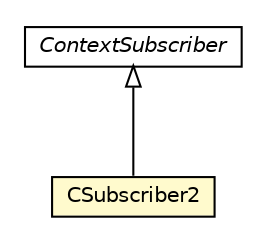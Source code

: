 #!/usr/local/bin/dot
#
# Class diagram 
# Generated by UMLGraph version R5_6-24-gf6e263 (http://www.umlgraph.org/)
#

digraph G {
	edge [fontname="Helvetica",fontsize=10,labelfontname="Helvetica",labelfontsize=10];
	node [fontname="Helvetica",fontsize=10,shape=plaintext];
	nodesep=0.25;
	ranksep=0.5;
	// org.universAAL.samples.ctxtbus.CSubscriber2
	c8097 [label=<<table title="org.universAAL.samples.ctxtbus.CSubscriber2" border="0" cellborder="1" cellspacing="0" cellpadding="2" port="p" bgcolor="lemonChiffon" href="./CSubscriber2.html">
		<tr><td><table border="0" cellspacing="0" cellpadding="1">
<tr><td align="center" balign="center"> CSubscriber2 </td></tr>
		</table></td></tr>
		</table>>, URL="./CSubscriber2.html", fontname="Helvetica", fontcolor="black", fontsize=10.0];
	//org.universAAL.samples.ctxtbus.CSubscriber2 extends org.universAAL.middleware.context.ContextSubscriber
	c8238:p -> c8097:p [dir=back,arrowtail=empty];
	// org.universAAL.middleware.context.ContextSubscriber
	c8238 [label=<<table title="org.universAAL.middleware.context.ContextSubscriber" border="0" cellborder="1" cellspacing="0" cellpadding="2" port="p" href="http://java.sun.com/j2se/1.4.2/docs/api/org/universAAL/middleware/context/ContextSubscriber.html">
		<tr><td><table border="0" cellspacing="0" cellpadding="1">
<tr><td align="center" balign="center"><font face="Helvetica-Oblique"> ContextSubscriber </font></td></tr>
		</table></td></tr>
		</table>>, URL="http://java.sun.com/j2se/1.4.2/docs/api/org/universAAL/middleware/context/ContextSubscriber.html", fontname="Helvetica", fontcolor="black", fontsize=10.0];
}

